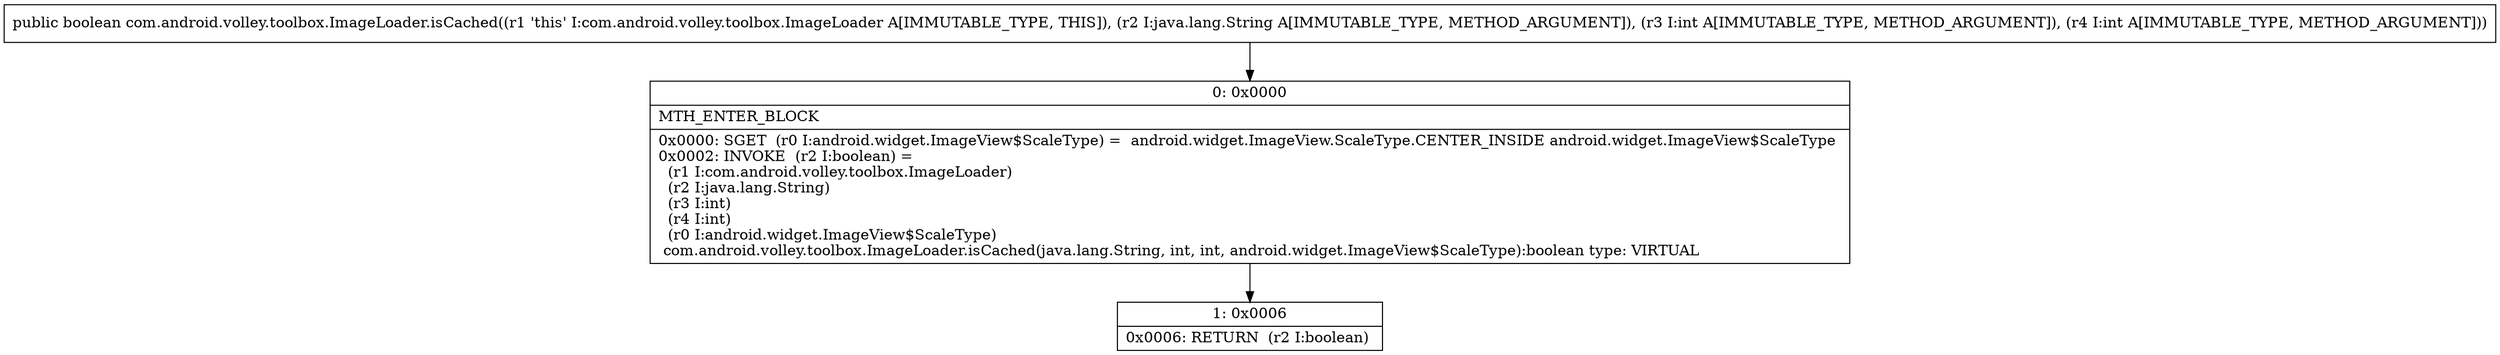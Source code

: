 digraph "CFG forcom.android.volley.toolbox.ImageLoader.isCached(Ljava\/lang\/String;II)Z" {
Node_0 [shape=record,label="{0\:\ 0x0000|MTH_ENTER_BLOCK\l|0x0000: SGET  (r0 I:android.widget.ImageView$ScaleType) =  android.widget.ImageView.ScaleType.CENTER_INSIDE android.widget.ImageView$ScaleType \l0x0002: INVOKE  (r2 I:boolean) = \l  (r1 I:com.android.volley.toolbox.ImageLoader)\l  (r2 I:java.lang.String)\l  (r3 I:int)\l  (r4 I:int)\l  (r0 I:android.widget.ImageView$ScaleType)\l com.android.volley.toolbox.ImageLoader.isCached(java.lang.String, int, int, android.widget.ImageView$ScaleType):boolean type: VIRTUAL \l}"];
Node_1 [shape=record,label="{1\:\ 0x0006|0x0006: RETURN  (r2 I:boolean) \l}"];
MethodNode[shape=record,label="{public boolean com.android.volley.toolbox.ImageLoader.isCached((r1 'this' I:com.android.volley.toolbox.ImageLoader A[IMMUTABLE_TYPE, THIS]), (r2 I:java.lang.String A[IMMUTABLE_TYPE, METHOD_ARGUMENT]), (r3 I:int A[IMMUTABLE_TYPE, METHOD_ARGUMENT]), (r4 I:int A[IMMUTABLE_TYPE, METHOD_ARGUMENT])) }"];
MethodNode -> Node_0;
Node_0 -> Node_1;
}

